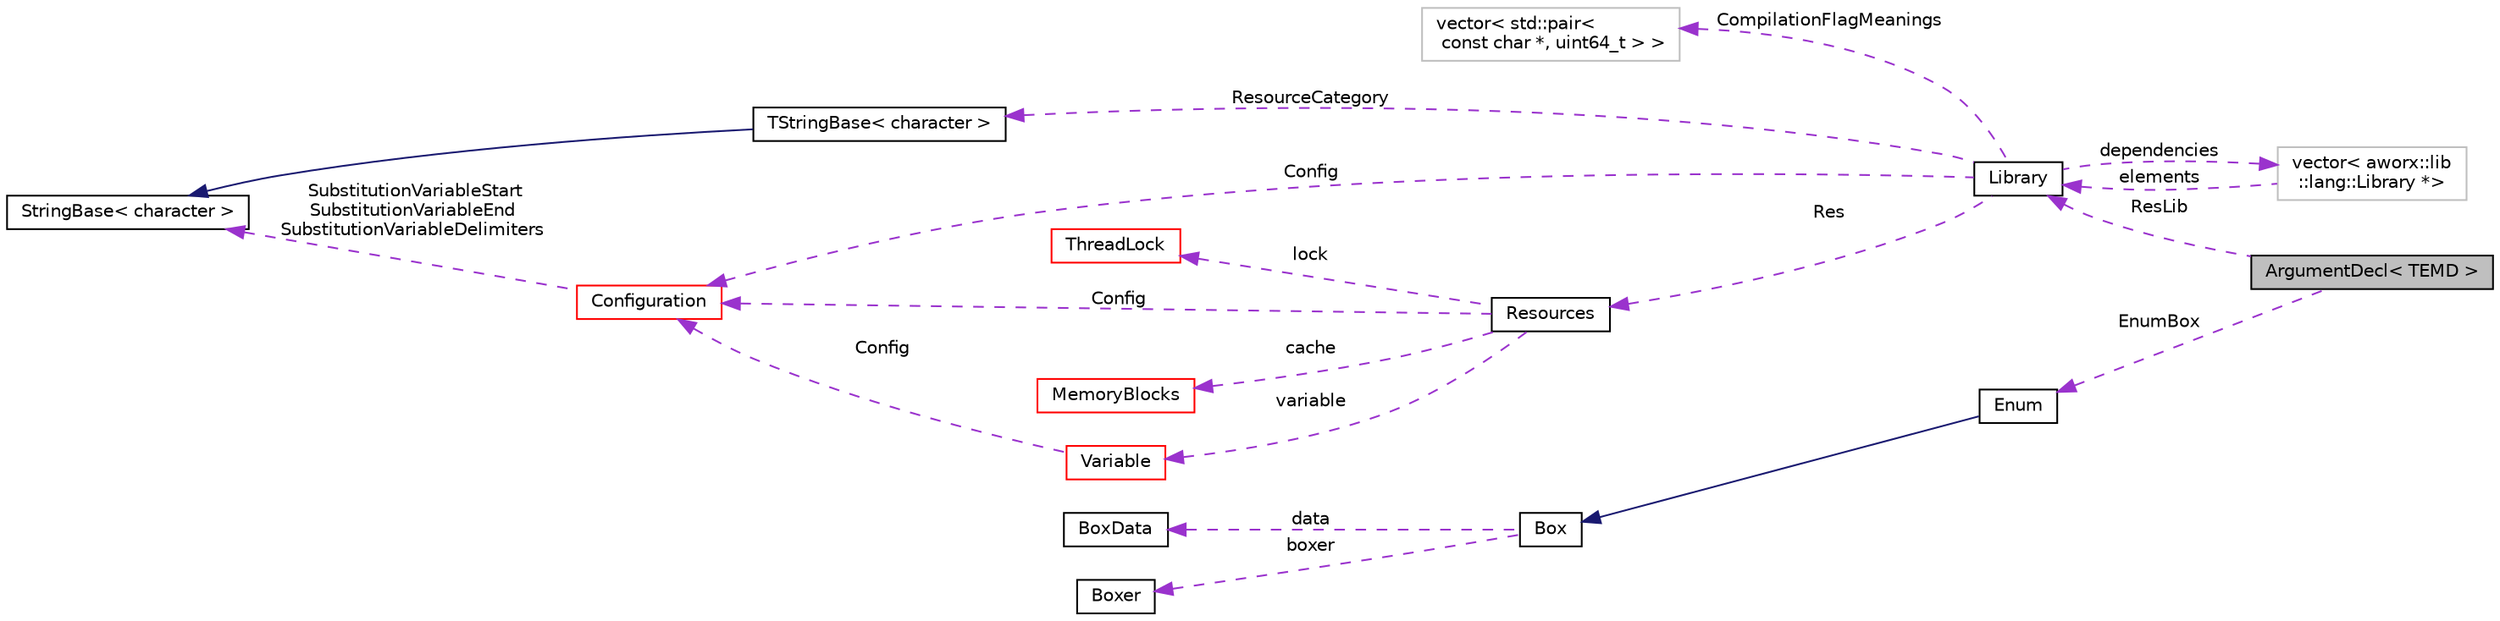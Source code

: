 digraph "ArgumentDecl&lt; TEMD &gt;"
{
  edge [fontname="Helvetica",fontsize="10",labelfontname="Helvetica",labelfontsize="10"];
  node [fontname="Helvetica",fontsize="10",shape=record];
  rankdir="LR";
  Node1 [label="ArgumentDecl\< TEMD \>",height=0.2,width=0.4,color="black", fillcolor="grey75", style="filled", fontcolor="black"];
  Node2 -> Node1 [dir="back",color="darkorchid3",fontsize="10",style="dashed",label=" ResLib" ,fontname="Helvetica"];
  Node2 [label="Library",height=0.2,width=0.4,color="black", fillcolor="white", style="filled",URL="$classaworx_1_1lib_1_1lang_1_1Library.html"];
  Node3 -> Node2 [dir="back",color="darkorchid3",fontsize="10",style="dashed",label=" ResourceCategory" ,fontname="Helvetica"];
  Node3 [label="TStringBase\< character \>",height=0.2,width=0.4,color="black", fillcolor="white", style="filled",URL="$classaworx_1_1lib_1_1strings_1_1TStringBase.html"];
  Node4 -> Node3 [dir="back",color="midnightblue",fontsize="10",style="solid",fontname="Helvetica"];
  Node4 [label="StringBase\< character \>",height=0.2,width=0.4,color="black", fillcolor="white", style="filled",URL="$classaworx_1_1lib_1_1strings_1_1StringBase.html"];
  Node5 -> Node2 [dir="back",color="darkorchid3",fontsize="10",style="dashed",label=" Res" ,fontname="Helvetica"];
  Node5 [label="Resources",height=0.2,width=0.4,color="black", fillcolor="white", style="filled",URL="$classaworx_1_1lib_1_1lang_1_1Resources.html"];
  Node6 -> Node5 [dir="back",color="darkorchid3",fontsize="10",style="dashed",label=" cache" ,fontname="Helvetica"];
  Node6 [label="MemoryBlocks",height=0.2,width=0.4,color="red", fillcolor="white", style="filled",URL="$classaworx_1_1lib_1_1util_1_1MemoryBlocks.html"];
  Node9 -> Node5 [dir="back",color="darkorchid3",fontsize="10",style="dashed",label=" variable" ,fontname="Helvetica"];
  Node9 [label="Variable",height=0.2,width=0.4,color="red", fillcolor="white", style="filled",URL="$classaworx_1_1lib_1_1config_1_1Variable.html"];
  Node17 -> Node9 [dir="back",color="darkorchid3",fontsize="10",style="dashed",label=" Config" ,fontname="Helvetica"];
  Node17 [label="Configuration",height=0.2,width=0.4,color="red", fillcolor="white", style="filled",URL="$classaworx_1_1lib_1_1config_1_1Configuration.html"];
  Node4 -> Node17 [dir="back",color="darkorchid3",fontsize="10",style="dashed",label=" SubstitutionVariableStart\nSubstitutionVariableEnd\nSubstitutionVariableDelimiters" ,fontname="Helvetica"];
  Node19 -> Node5 [dir="back",color="darkorchid3",fontsize="10",style="dashed",label=" lock" ,fontname="Helvetica"];
  Node19 [label="ThreadLock",height=0.2,width=0.4,color="red", fillcolor="white", style="filled",URL="$classaworx_1_1lib_1_1threads_1_1ThreadLock.html"];
  Node17 -> Node5 [dir="back",color="darkorchid3",fontsize="10",style="dashed",label=" Config" ,fontname="Helvetica"];
  Node35 -> Node2 [dir="back",color="darkorchid3",fontsize="10",style="dashed",label=" dependencies" ,fontname="Helvetica"];
  Node35 [label="vector\< aworx::lib\l::lang::Library *\>",height=0.2,width=0.4,color="grey75", fillcolor="white", style="filled"];
  Node2 -> Node35 [dir="back",color="darkorchid3",fontsize="10",style="dashed",label=" elements" ,fontname="Helvetica"];
  Node17 -> Node2 [dir="back",color="darkorchid3",fontsize="10",style="dashed",label=" Config" ,fontname="Helvetica"];
  Node36 -> Node2 [dir="back",color="darkorchid3",fontsize="10",style="dashed",label=" CompilationFlagMeanings" ,fontname="Helvetica"];
  Node36 [label="vector\< std::pair\<\l const char *, uint64_t \> \>",height=0.2,width=0.4,color="grey75", fillcolor="white", style="filled"];
  Node37 -> Node1 [dir="back",color="darkorchid3",fontsize="10",style="dashed",label=" EnumBox" ,fontname="Helvetica"];
  Node37 [label="Enum",height=0.2,width=0.4,color="black", fillcolor="white", style="filled",URL="$structaworx_1_1lib_1_1lang_1_1Enum.html"];
  Node38 -> Node37 [dir="back",color="midnightblue",fontsize="10",style="solid",fontname="Helvetica"];
  Node38 [label="Box",height=0.2,width=0.4,color="black", fillcolor="white", style="filled",URL="$classaworx_1_1lib_1_1boxing_1_1Box.html"];
  Node39 -> Node38 [dir="back",color="darkorchid3",fontsize="10",style="dashed",label=" data" ,fontname="Helvetica"];
  Node39 [label="BoxData",height=0.2,width=0.4,color="black", fillcolor="white", style="filled",URL="$structaworx_1_1lib_1_1boxing_1_1BoxData.html"];
  Node40 -> Node38 [dir="back",color="darkorchid3",fontsize="10",style="dashed",label=" boxer" ,fontname="Helvetica"];
  Node40 [label="Boxer",height=0.2,width=0.4,color="black", fillcolor="white", style="filled",URL="$classaworx_1_1lib_1_1boxing_1_1Boxer.html"];
}
